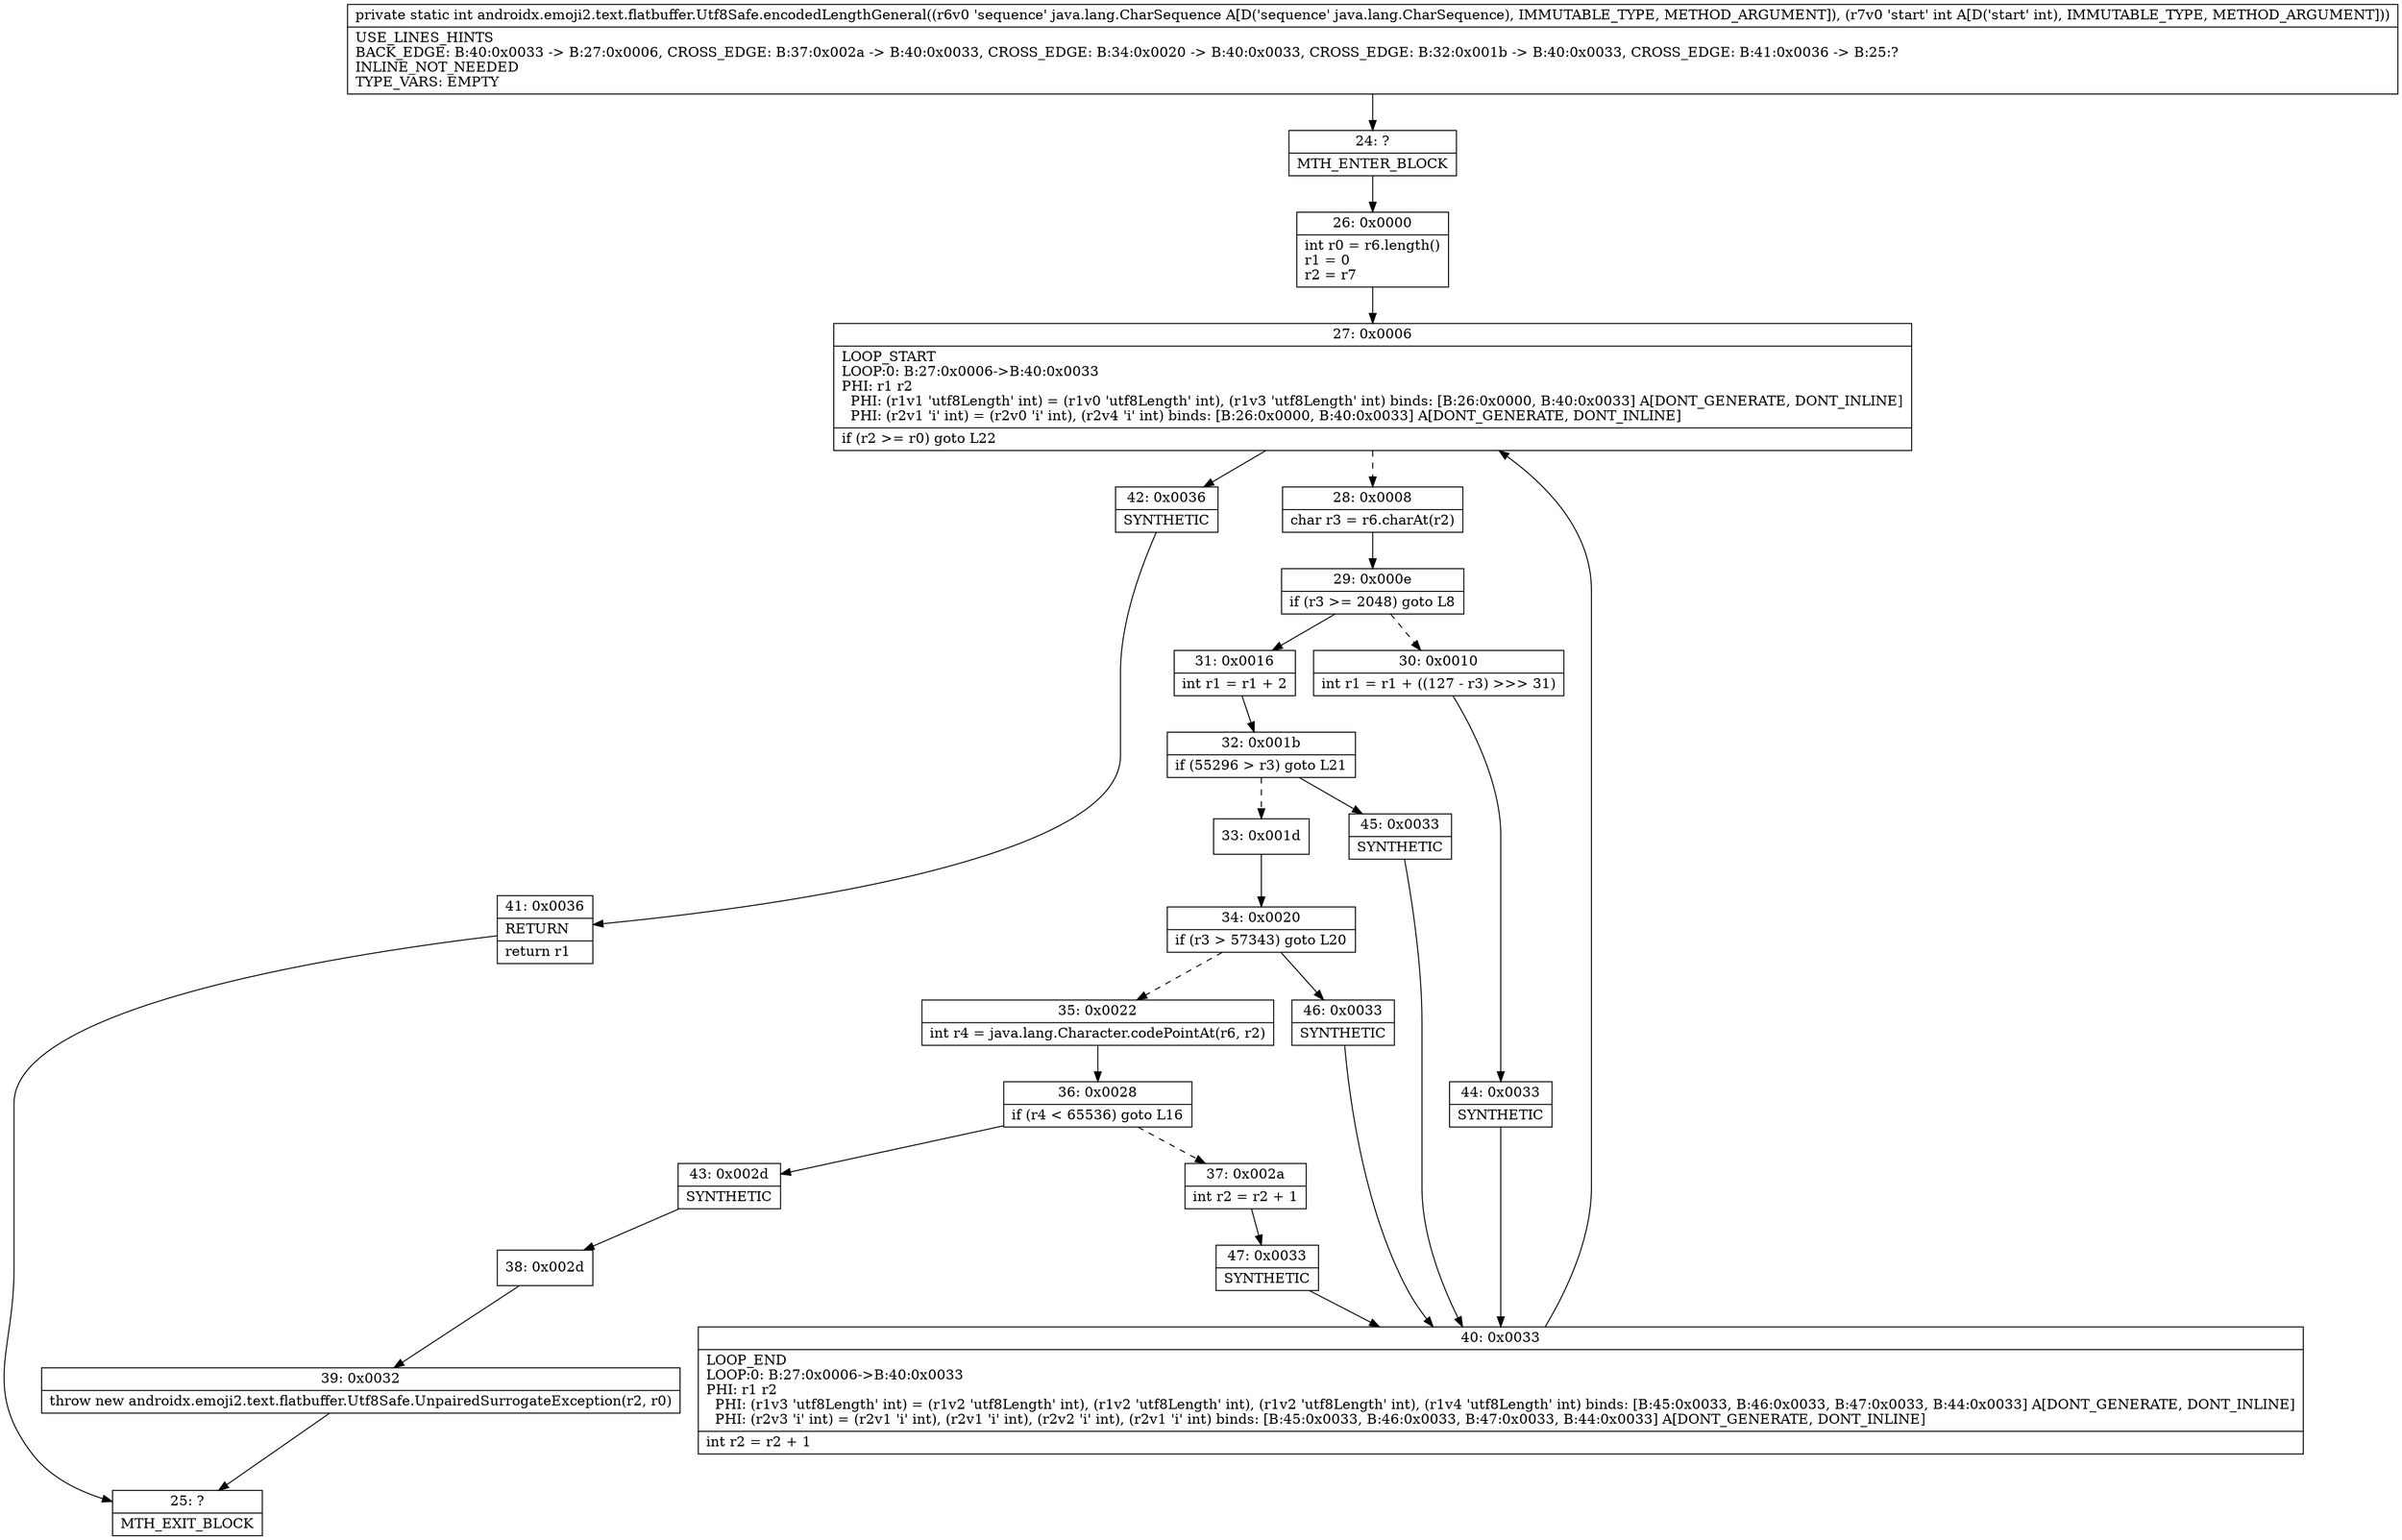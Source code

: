 digraph "CFG forandroidx.emoji2.text.flatbuffer.Utf8Safe.encodedLengthGeneral(Ljava\/lang\/CharSequence;I)I" {
Node_24 [shape=record,label="{24\:\ ?|MTH_ENTER_BLOCK\l}"];
Node_26 [shape=record,label="{26\:\ 0x0000|int r0 = r6.length()\lr1 = 0\lr2 = r7\l}"];
Node_27 [shape=record,label="{27\:\ 0x0006|LOOP_START\lLOOP:0: B:27:0x0006\-\>B:40:0x0033\lPHI: r1 r2 \l  PHI: (r1v1 'utf8Length' int) = (r1v0 'utf8Length' int), (r1v3 'utf8Length' int) binds: [B:26:0x0000, B:40:0x0033] A[DONT_GENERATE, DONT_INLINE]\l  PHI: (r2v1 'i' int) = (r2v0 'i' int), (r2v4 'i' int) binds: [B:26:0x0000, B:40:0x0033] A[DONT_GENERATE, DONT_INLINE]\l|if (r2 \>= r0) goto L22\l}"];
Node_28 [shape=record,label="{28\:\ 0x0008|char r3 = r6.charAt(r2)\l}"];
Node_29 [shape=record,label="{29\:\ 0x000e|if (r3 \>= 2048) goto L8\l}"];
Node_30 [shape=record,label="{30\:\ 0x0010|int r1 = r1 + ((127 \- r3) \>\>\> 31)\l}"];
Node_44 [shape=record,label="{44\:\ 0x0033|SYNTHETIC\l}"];
Node_40 [shape=record,label="{40\:\ 0x0033|LOOP_END\lLOOP:0: B:27:0x0006\-\>B:40:0x0033\lPHI: r1 r2 \l  PHI: (r1v3 'utf8Length' int) = (r1v2 'utf8Length' int), (r1v2 'utf8Length' int), (r1v2 'utf8Length' int), (r1v4 'utf8Length' int) binds: [B:45:0x0033, B:46:0x0033, B:47:0x0033, B:44:0x0033] A[DONT_GENERATE, DONT_INLINE]\l  PHI: (r2v3 'i' int) = (r2v1 'i' int), (r2v1 'i' int), (r2v2 'i' int), (r2v1 'i' int) binds: [B:45:0x0033, B:46:0x0033, B:47:0x0033, B:44:0x0033] A[DONT_GENERATE, DONT_INLINE]\l|int r2 = r2 + 1\l}"];
Node_31 [shape=record,label="{31\:\ 0x0016|int r1 = r1 + 2\l}"];
Node_32 [shape=record,label="{32\:\ 0x001b|if (55296 \> r3) goto L21\l}"];
Node_33 [shape=record,label="{33\:\ 0x001d}"];
Node_34 [shape=record,label="{34\:\ 0x0020|if (r3 \> 57343) goto L20\l}"];
Node_35 [shape=record,label="{35\:\ 0x0022|int r4 = java.lang.Character.codePointAt(r6, r2)\l}"];
Node_36 [shape=record,label="{36\:\ 0x0028|if (r4 \< 65536) goto L16\l}"];
Node_37 [shape=record,label="{37\:\ 0x002a|int r2 = r2 + 1\l}"];
Node_47 [shape=record,label="{47\:\ 0x0033|SYNTHETIC\l}"];
Node_43 [shape=record,label="{43\:\ 0x002d|SYNTHETIC\l}"];
Node_38 [shape=record,label="{38\:\ 0x002d}"];
Node_39 [shape=record,label="{39\:\ 0x0032|throw new androidx.emoji2.text.flatbuffer.Utf8Safe.UnpairedSurrogateException(r2, r0)\l}"];
Node_25 [shape=record,label="{25\:\ ?|MTH_EXIT_BLOCK\l}"];
Node_46 [shape=record,label="{46\:\ 0x0033|SYNTHETIC\l}"];
Node_45 [shape=record,label="{45\:\ 0x0033|SYNTHETIC\l}"];
Node_42 [shape=record,label="{42\:\ 0x0036|SYNTHETIC\l}"];
Node_41 [shape=record,label="{41\:\ 0x0036|RETURN\l|return r1\l}"];
MethodNode[shape=record,label="{private static int androidx.emoji2.text.flatbuffer.Utf8Safe.encodedLengthGeneral((r6v0 'sequence' java.lang.CharSequence A[D('sequence' java.lang.CharSequence), IMMUTABLE_TYPE, METHOD_ARGUMENT]), (r7v0 'start' int A[D('start' int), IMMUTABLE_TYPE, METHOD_ARGUMENT]))  | USE_LINES_HINTS\lBACK_EDGE: B:40:0x0033 \-\> B:27:0x0006, CROSS_EDGE: B:37:0x002a \-\> B:40:0x0033, CROSS_EDGE: B:34:0x0020 \-\> B:40:0x0033, CROSS_EDGE: B:32:0x001b \-\> B:40:0x0033, CROSS_EDGE: B:41:0x0036 \-\> B:25:?\lINLINE_NOT_NEEDED\lTYPE_VARS: EMPTY\l}"];
MethodNode -> Node_24;Node_24 -> Node_26;
Node_26 -> Node_27;
Node_27 -> Node_28[style=dashed];
Node_27 -> Node_42;
Node_28 -> Node_29;
Node_29 -> Node_30[style=dashed];
Node_29 -> Node_31;
Node_30 -> Node_44;
Node_44 -> Node_40;
Node_40 -> Node_27;
Node_31 -> Node_32;
Node_32 -> Node_33[style=dashed];
Node_32 -> Node_45;
Node_33 -> Node_34;
Node_34 -> Node_35[style=dashed];
Node_34 -> Node_46;
Node_35 -> Node_36;
Node_36 -> Node_37[style=dashed];
Node_36 -> Node_43;
Node_37 -> Node_47;
Node_47 -> Node_40;
Node_43 -> Node_38;
Node_38 -> Node_39;
Node_39 -> Node_25;
Node_46 -> Node_40;
Node_45 -> Node_40;
Node_42 -> Node_41;
Node_41 -> Node_25;
}

